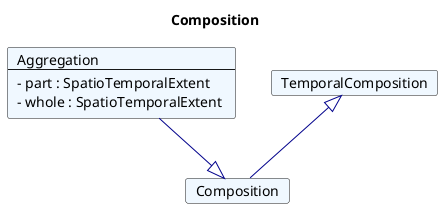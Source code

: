 @startuml
Title Composition 

Card Composition #F0F8FF [
Composition
]
Card Aggregation #F0F8FF [
Aggregation
----
- part : SpatioTemporalExtent 
- whole : SpatioTemporalExtent 
]
Aggregation --|> Composition  #00008B 
Card TemporalComposition #F0F8FF [
TemporalComposition
]
TemporalComposition <|-- Composition  #00008B 
@enduml